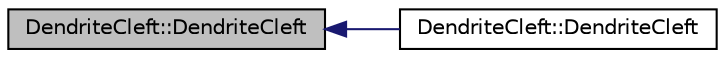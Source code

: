 digraph "DendriteCleft::DendriteCleft"
{
  edge [fontname="Helvetica",fontsize="10",labelfontname="Helvetica",labelfontsize="10"];
  node [fontname="Helvetica",fontsize="10",shape=record];
  rankdir="LR";
  Node1 [label="DendriteCleft::DendriteCleft",height=0.2,width=0.4,color="black", fillcolor="grey75", style="filled", fontcolor="black"];
  Node1 -> Node2 [dir="back",color="midnightblue",fontsize="10",style="solid"];
  Node2 [label="DendriteCleft::DendriteCleft",height=0.2,width=0.4,color="black", fillcolor="white", style="filled",URL="$class_dendrite_cleft.html#a4ff4f4f0b0a99dd92061d41e3fa89872"];
}
